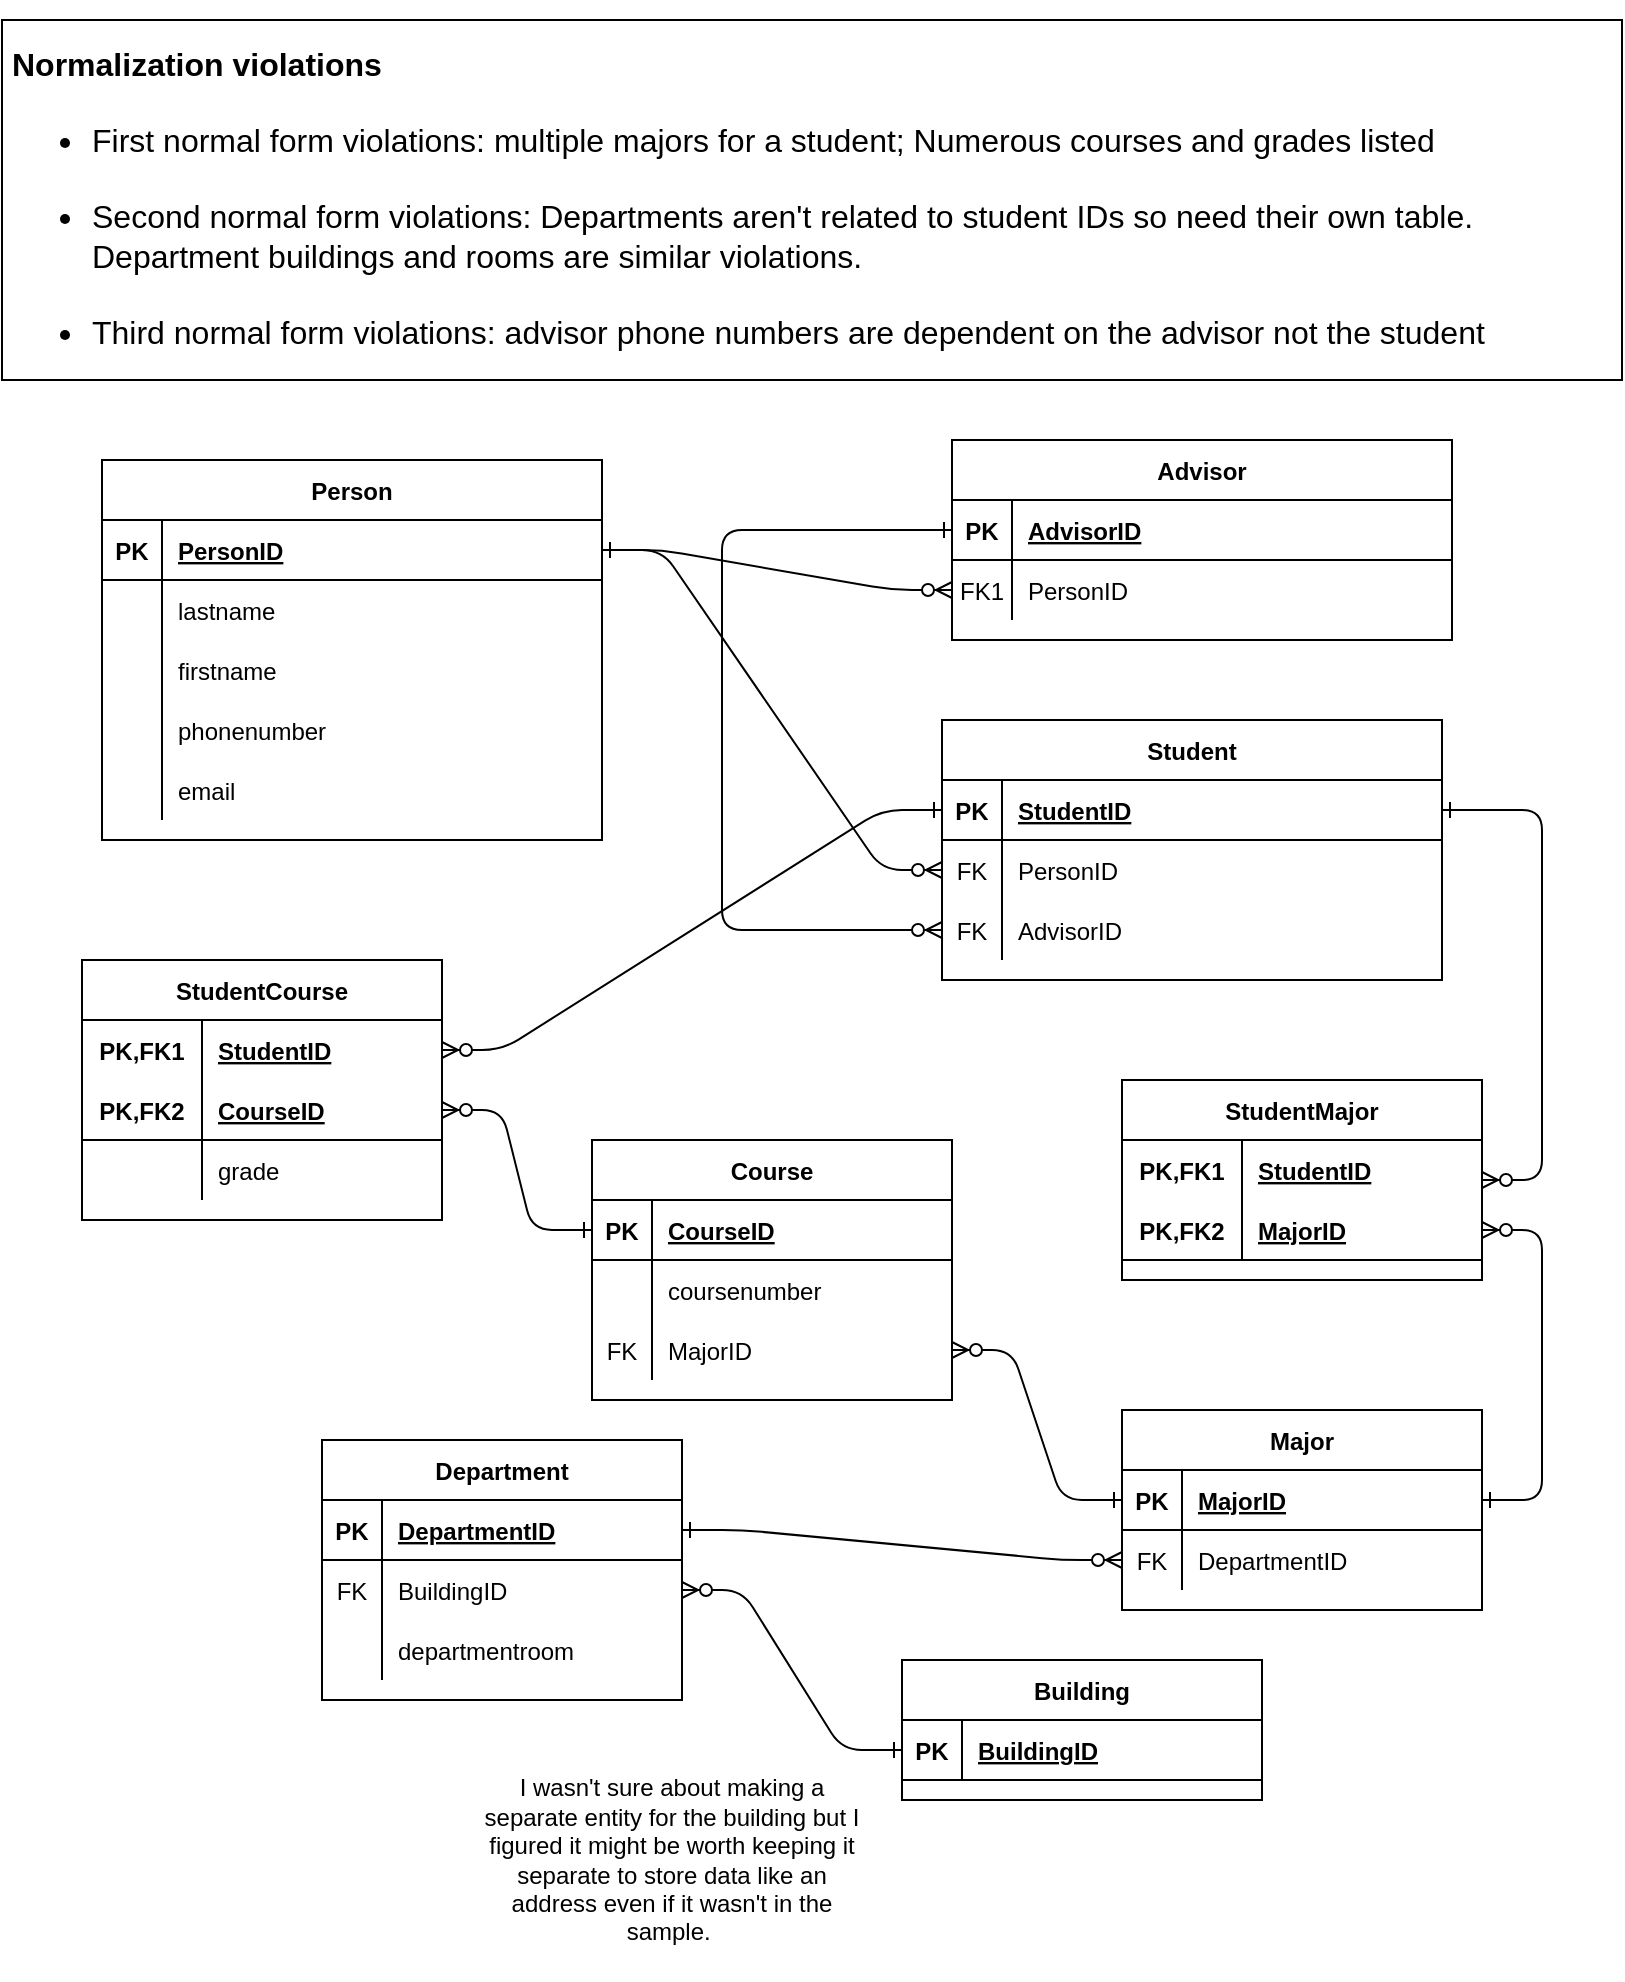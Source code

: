 <mxfile version="13.8.1" type="github">
  <diagram id="R2lEEEUBdFMjLlhIrx00" name="Page-1">
    <mxGraphModel dx="2066" dy="1118" grid="1" gridSize="10" guides="1" tooltips="1" connect="1" arrows="1" fold="1" page="1" pageScale="1" pageWidth="850" pageHeight="1100" math="0" shadow="0" extFonts="Permanent Marker^https://fonts.googleapis.com/css?family=Permanent+Marker">
      <root>
        <mxCell id="0" />
        <mxCell id="1" parent="0" />
        <mxCell id="C-vyLk0tnHw3VtMMgP7b-1" value="" style="edgeStyle=entityRelationEdgeStyle;endArrow=ERzeroToMany;startArrow=ERone;endFill=1;startFill=0;exitX=1;exitY=0.5;exitDx=0;exitDy=0;entryX=0;entryY=0.5;entryDx=0;entryDy=0;" parent="1" source="C-vyLk0tnHw3VtMMgP7b-3" target="C-vyLk0tnHw3VtMMgP7b-27" edge="1">
          <mxGeometry width="100" height="100" relative="1" as="geometry">
            <mxPoint x="340" y="720" as="sourcePoint" />
            <mxPoint x="730" y="500" as="targetPoint" />
          </mxGeometry>
        </mxCell>
        <mxCell id="C-vyLk0tnHw3VtMMgP7b-12" value="" style="edgeStyle=entityRelationEdgeStyle;endArrow=ERzeroToMany;startArrow=ERone;endFill=1;startFill=0;" parent="1" source="C-vyLk0tnHw3VtMMgP7b-3" target="C-vyLk0tnHw3VtMMgP7b-17" edge="1">
          <mxGeometry width="100" height="100" relative="1" as="geometry">
            <mxPoint x="400" y="180" as="sourcePoint" />
            <mxPoint x="460" y="205" as="targetPoint" />
          </mxGeometry>
        </mxCell>
        <mxCell id="3lUMdc_TpQhThWW97-AH-1" value="&lt;h1&gt;&lt;span&gt;&lt;font style=&quot;font-size: 16px&quot;&gt;Normalization violations&lt;/font&gt;&lt;/span&gt;&lt;/h1&gt;&lt;h1 style=&quot;font-size: 16px&quot;&gt;&lt;ul&gt;&lt;li&gt;&lt;span style=&quot;font-weight: 400&quot;&gt;First normal form violations: multiple majors for a student; Numerous courses and grades listed&lt;br&gt;&lt;br&gt;&lt;/span&gt;&lt;/li&gt;&lt;li&gt;&lt;span style=&quot;font-weight: 400&quot;&gt;Second normal form violations: Departments aren&#39;t related to student IDs so need their own table. Department buildings and rooms are similar violations.&amp;nbsp;&lt;br&gt;&lt;br&gt;&lt;/span&gt;&lt;/li&gt;&lt;li&gt;&lt;span style=&quot;font-weight: 400&quot;&gt;Third normal form violations: advisor phone numbers are dependent on the advisor not the student&lt;/span&gt;&lt;/li&gt;&lt;/ul&gt;&lt;/h1&gt;" style="text;html=1;fillColor=none;spacing=5;spacingTop=-20;whiteSpace=wrap;overflow=hidden;rounded=0;strokeColor=#000000;" parent="1" vertex="1">
          <mxGeometry x="40" y="30" width="810" height="180" as="geometry" />
        </mxCell>
        <mxCell id="3lUMdc_TpQhThWW97-AH-36" value="" style="edgeStyle=entityRelationEdgeStyle;endArrow=ERzeroToMany;startArrow=ERone;endFill=1;startFill=0;exitX=1;exitY=0.5;exitDx=0;exitDy=0;" parent="1" source="C-vyLk0tnHw3VtMMgP7b-24" target="3lUMdc_TpQhThWW97-AH-10" edge="1">
          <mxGeometry width="100" height="100" relative="1" as="geometry">
            <mxPoint x="50" y="540" as="sourcePoint" />
            <mxPoint x="110" y="680" as="targetPoint" />
          </mxGeometry>
        </mxCell>
        <mxCell id="3lUMdc_TpQhThWW97-AH-37" value="" style="edgeStyle=entityRelationEdgeStyle;endArrow=ERzeroToMany;startArrow=ERone;endFill=1;startFill=0;exitX=1;exitY=0.5;exitDx=0;exitDy=0;entryX=1;entryY=0.5;entryDx=0;entryDy=0;" parent="1" source="3lUMdc_TpQhThWW97-AH-24" target="3lUMdc_TpQhThWW97-AH-14" edge="1">
          <mxGeometry width="100" height="100" relative="1" as="geometry">
            <mxPoint x="290" y="690" as="sourcePoint" />
            <mxPoint x="350" y="830" as="targetPoint" />
          </mxGeometry>
        </mxCell>
        <mxCell id="3lUMdc_TpQhThWW97-AH-51" value="" style="edgeStyle=entityRelationEdgeStyle;endArrow=ERzeroToMany;startArrow=ERone;endFill=1;startFill=0;exitX=1;exitY=0.5;exitDx=0;exitDy=0;entryX=0;entryY=0.5;entryDx=0;entryDy=0;" parent="1" source="3lUMdc_TpQhThWW97-AH-39" target="3lUMdc_TpQhThWW97-AH-27" edge="1">
          <mxGeometry width="100" height="100" relative="1" as="geometry">
            <mxPoint x="460" y="800" as="sourcePoint" />
            <mxPoint x="520" y="940" as="targetPoint" />
          </mxGeometry>
        </mxCell>
        <mxCell id="3lUMdc_TpQhThWW97-AH-62" value="" style="edgeStyle=entityRelationEdgeStyle;endArrow=ERzeroToMany;startArrow=ERone;endFill=1;startFill=0;exitX=0;exitY=0.5;exitDx=0;exitDy=0;entryX=1;entryY=0.5;entryDx=0;entryDy=0;" parent="1" source="3lUMdc_TpQhThWW97-AH-53" target="3lUMdc_TpQhThWW97-AH-45" edge="1">
          <mxGeometry width="100" height="100" relative="1" as="geometry">
            <mxPoint x="310" y="590" as="sourcePoint" />
            <mxPoint x="370" y="730" as="targetPoint" />
          </mxGeometry>
        </mxCell>
        <mxCell id="3lUMdc_TpQhThWW97-AH-90" value="" style="edgeStyle=entityRelationEdgeStyle;endArrow=ERzeroToMany;startArrow=ERone;endFill=1;startFill=0;exitX=0;exitY=0.5;exitDx=0;exitDy=0;entryX=1;entryY=0.5;entryDx=0;entryDy=0;" parent="1" source="3lUMdc_TpQhThWW97-AH-24" target="3lUMdc_TpQhThWW97-AH-70" edge="1">
          <mxGeometry width="100" height="100" relative="1" as="geometry">
            <mxPoint x="310" y="600" as="sourcePoint" />
            <mxPoint x="370" y="740" as="targetPoint" />
          </mxGeometry>
        </mxCell>
        <mxCell id="3lUMdc_TpQhThWW97-AH-94" value="" style="edgeStyle=elbowEdgeStyle;endArrow=ERzeroToMany;startArrow=ERone;endFill=1;startFill=0;entryX=0;entryY=0.5;entryDx=0;entryDy=0;exitX=0;exitY=0.5;exitDx=0;exitDy=0;" parent="1" source="C-vyLk0tnHw3VtMMgP7b-14" target="3lUMdc_TpQhThWW97-AH-91" edge="1">
          <mxGeometry width="100" height="100" relative="1" as="geometry">
            <mxPoint x="410" y="320" as="sourcePoint" />
            <mxPoint x="370" y="630" as="targetPoint" />
            <Array as="points">
              <mxPoint x="400" y="450" />
            </Array>
          </mxGeometry>
        </mxCell>
        <mxCell id="3lUMdc_TpQhThWW97-AH-110" value="" style="edgeStyle=entityRelationEdgeStyle;endArrow=ERzeroToMany;startArrow=ERone;endFill=1;startFill=0;exitX=0;exitY=0.5;exitDx=0;exitDy=0;entryX=1;entryY=0.5;entryDx=0;entryDy=0;" parent="1" source="C-vyLk0tnHw3VtMMgP7b-24" target="3lUMdc_TpQhThWW97-AH-97" edge="1">
          <mxGeometry width="100" height="100" relative="1" as="geometry">
            <mxPoint x="50" y="660" as="sourcePoint" />
            <mxPoint x="110" y="800" as="targetPoint" />
          </mxGeometry>
        </mxCell>
        <mxCell id="3lUMdc_TpQhThWW97-AH-111" value="" style="edgeStyle=entityRelationEdgeStyle;endArrow=ERzeroToMany;startArrow=ERone;endFill=1;startFill=0;exitX=0;exitY=0.5;exitDx=0;exitDy=0;entryX=1;entryY=0.5;entryDx=0;entryDy=0;" parent="1" source="3lUMdc_TpQhThWW97-AH-64" target="3lUMdc_TpQhThWW97-AH-100" edge="1">
          <mxGeometry width="100" height="100" relative="1" as="geometry">
            <mxPoint x="160" y="710" as="sourcePoint" />
            <mxPoint x="220" y="850" as="targetPoint" />
          </mxGeometry>
        </mxCell>
        <mxCell id="3lUMdc_TpQhThWW97-AH-96" value="StudentCourse" style="shape=table;startSize=30;container=1;collapsible=1;childLayout=tableLayout;fixedRows=1;rowLines=0;fontStyle=1;align=center;resizeLast=1;strokeColor=#000000;" parent="1" vertex="1">
          <mxGeometry x="80" y="500" width="180" height="130" as="geometry" />
        </mxCell>
        <mxCell id="3lUMdc_TpQhThWW97-AH-97" value="" style="shape=partialRectangle;collapsible=0;dropTarget=0;pointerEvents=0;fillColor=none;top=0;left=0;bottom=0;right=0;points=[[0,0.5],[1,0.5]];portConstraint=eastwest;" parent="3lUMdc_TpQhThWW97-AH-96" vertex="1">
          <mxGeometry y="30" width="180" height="30" as="geometry" />
        </mxCell>
        <mxCell id="3lUMdc_TpQhThWW97-AH-98" value="PK,FK1" style="shape=partialRectangle;connectable=0;fillColor=none;top=0;left=0;bottom=0;right=0;fontStyle=1;overflow=hidden;" parent="3lUMdc_TpQhThWW97-AH-97" vertex="1">
          <mxGeometry width="60" height="30" as="geometry" />
        </mxCell>
        <mxCell id="3lUMdc_TpQhThWW97-AH-99" value="StudentID" style="shape=partialRectangle;connectable=0;fillColor=none;top=0;left=0;bottom=0;right=0;align=left;spacingLeft=6;fontStyle=5;overflow=hidden;" parent="3lUMdc_TpQhThWW97-AH-97" vertex="1">
          <mxGeometry x="60" width="120" height="30" as="geometry" />
        </mxCell>
        <mxCell id="3lUMdc_TpQhThWW97-AH-100" value="" style="shape=partialRectangle;collapsible=0;dropTarget=0;pointerEvents=0;fillColor=none;top=0;left=0;bottom=1;right=0;points=[[0,0.5],[1,0.5]];portConstraint=eastwest;" parent="3lUMdc_TpQhThWW97-AH-96" vertex="1">
          <mxGeometry y="60" width="180" height="30" as="geometry" />
        </mxCell>
        <mxCell id="3lUMdc_TpQhThWW97-AH-101" value="PK,FK2" style="shape=partialRectangle;connectable=0;fillColor=none;top=0;left=0;bottom=0;right=0;fontStyle=1;overflow=hidden;" parent="3lUMdc_TpQhThWW97-AH-100" vertex="1">
          <mxGeometry width="60" height="30" as="geometry" />
        </mxCell>
        <mxCell id="3lUMdc_TpQhThWW97-AH-102" value="CourseID" style="shape=partialRectangle;connectable=0;fillColor=none;top=0;left=0;bottom=0;right=0;align=left;spacingLeft=6;fontStyle=5;overflow=hidden;" parent="3lUMdc_TpQhThWW97-AH-100" vertex="1">
          <mxGeometry x="60" width="120" height="30" as="geometry" />
        </mxCell>
        <mxCell id="3lUMdc_TpQhThWW97-AH-107" value="" style="shape=partialRectangle;collapsible=0;dropTarget=0;pointerEvents=0;fillColor=none;top=0;left=0;bottom=0;right=0;points=[[0,0.5],[1,0.5]];portConstraint=eastwest;" parent="3lUMdc_TpQhThWW97-AH-96" vertex="1">
          <mxGeometry y="90" width="180" height="30" as="geometry" />
        </mxCell>
        <mxCell id="3lUMdc_TpQhThWW97-AH-108" value="" style="shape=partialRectangle;connectable=0;fillColor=none;top=0;left=0;bottom=0;right=0;editable=1;overflow=hidden;" parent="3lUMdc_TpQhThWW97-AH-107" vertex="1">
          <mxGeometry width="60" height="30" as="geometry" />
        </mxCell>
        <mxCell id="3lUMdc_TpQhThWW97-AH-109" value="grade" style="shape=partialRectangle;connectable=0;fillColor=none;top=0;left=0;bottom=0;right=0;align=left;spacingLeft=6;overflow=hidden;" parent="3lUMdc_TpQhThWW97-AH-107" vertex="1">
          <mxGeometry x="60" width="120" height="30" as="geometry" />
        </mxCell>
        <mxCell id="3lUMdc_TpQhThWW97-AH-63" value="Course" style="shape=table;startSize=30;container=1;collapsible=1;childLayout=tableLayout;fixedRows=1;rowLines=0;fontStyle=1;align=center;resizeLast=1;strokeColor=#000000;" parent="1" vertex="1">
          <mxGeometry x="335" y="590" width="180" height="130" as="geometry" />
        </mxCell>
        <mxCell id="3lUMdc_TpQhThWW97-AH-64" value="" style="shape=partialRectangle;collapsible=0;dropTarget=0;pointerEvents=0;fillColor=none;top=0;left=0;bottom=1;right=0;points=[[0,0.5],[1,0.5]];portConstraint=eastwest;" parent="3lUMdc_TpQhThWW97-AH-63" vertex="1">
          <mxGeometry y="30" width="180" height="30" as="geometry" />
        </mxCell>
        <mxCell id="3lUMdc_TpQhThWW97-AH-65" value="PK" style="shape=partialRectangle;connectable=0;fillColor=none;top=0;left=0;bottom=0;right=0;fontStyle=1;overflow=hidden;" parent="3lUMdc_TpQhThWW97-AH-64" vertex="1">
          <mxGeometry width="30" height="30" as="geometry" />
        </mxCell>
        <mxCell id="3lUMdc_TpQhThWW97-AH-66" value="CourseID" style="shape=partialRectangle;connectable=0;fillColor=none;top=0;left=0;bottom=0;right=0;align=left;spacingLeft=6;fontStyle=5;overflow=hidden;" parent="3lUMdc_TpQhThWW97-AH-64" vertex="1">
          <mxGeometry x="30" width="150" height="30" as="geometry" />
        </mxCell>
        <mxCell id="3lUMdc_TpQhThWW97-AH-67" value="" style="shape=partialRectangle;collapsible=0;dropTarget=0;pointerEvents=0;fillColor=none;top=0;left=0;bottom=0;right=0;points=[[0,0.5],[1,0.5]];portConstraint=eastwest;" parent="3lUMdc_TpQhThWW97-AH-63" vertex="1">
          <mxGeometry y="60" width="180" height="30" as="geometry" />
        </mxCell>
        <mxCell id="3lUMdc_TpQhThWW97-AH-68" value="" style="shape=partialRectangle;connectable=0;fillColor=none;top=0;left=0;bottom=0;right=0;editable=1;overflow=hidden;" parent="3lUMdc_TpQhThWW97-AH-67" vertex="1">
          <mxGeometry width="30" height="30" as="geometry" />
        </mxCell>
        <mxCell id="3lUMdc_TpQhThWW97-AH-69" value="coursenumber" style="shape=partialRectangle;connectable=0;fillColor=none;top=0;left=0;bottom=0;right=0;align=left;spacingLeft=6;overflow=hidden;" parent="3lUMdc_TpQhThWW97-AH-67" vertex="1">
          <mxGeometry x="30" width="150" height="30" as="geometry" />
        </mxCell>
        <mxCell id="3lUMdc_TpQhThWW97-AH-70" value="" style="shape=partialRectangle;collapsible=0;dropTarget=0;pointerEvents=0;fillColor=none;top=0;left=0;bottom=0;right=0;points=[[0,0.5],[1,0.5]];portConstraint=eastwest;" parent="3lUMdc_TpQhThWW97-AH-63" vertex="1">
          <mxGeometry y="90" width="180" height="30" as="geometry" />
        </mxCell>
        <mxCell id="3lUMdc_TpQhThWW97-AH-71" value="FK" style="shape=partialRectangle;connectable=0;fillColor=none;top=0;left=0;bottom=0;right=0;editable=1;overflow=hidden;" parent="3lUMdc_TpQhThWW97-AH-70" vertex="1">
          <mxGeometry width="30" height="30" as="geometry" />
        </mxCell>
        <mxCell id="3lUMdc_TpQhThWW97-AH-72" value="MajorID" style="shape=partialRectangle;connectable=0;fillColor=none;top=0;left=0;bottom=0;right=0;align=left;spacingLeft=6;overflow=hidden;" parent="3lUMdc_TpQhThWW97-AH-70" vertex="1">
          <mxGeometry x="30" width="150" height="30" as="geometry" />
        </mxCell>
        <mxCell id="3lUMdc_TpQhThWW97-AH-38" value="Department" style="shape=table;startSize=30;container=1;collapsible=1;childLayout=tableLayout;fixedRows=1;rowLines=0;fontStyle=1;align=center;resizeLast=1;strokeColor=#000000;" parent="1" vertex="1">
          <mxGeometry x="200" y="740" width="180" height="130" as="geometry" />
        </mxCell>
        <mxCell id="3lUMdc_TpQhThWW97-AH-39" value="" style="shape=partialRectangle;collapsible=0;dropTarget=0;pointerEvents=0;fillColor=none;top=0;left=0;bottom=1;right=0;points=[[0,0.5],[1,0.5]];portConstraint=eastwest;" parent="3lUMdc_TpQhThWW97-AH-38" vertex="1">
          <mxGeometry y="30" width="180" height="30" as="geometry" />
        </mxCell>
        <mxCell id="3lUMdc_TpQhThWW97-AH-40" value="PK" style="shape=partialRectangle;connectable=0;fillColor=none;top=0;left=0;bottom=0;right=0;fontStyle=1;overflow=hidden;" parent="3lUMdc_TpQhThWW97-AH-39" vertex="1">
          <mxGeometry width="30" height="30" as="geometry" />
        </mxCell>
        <mxCell id="3lUMdc_TpQhThWW97-AH-41" value="DepartmentID" style="shape=partialRectangle;connectable=0;fillColor=none;top=0;left=0;bottom=0;right=0;align=left;spacingLeft=6;fontStyle=5;overflow=hidden;" parent="3lUMdc_TpQhThWW97-AH-39" vertex="1">
          <mxGeometry x="30" width="150" height="30" as="geometry" />
        </mxCell>
        <mxCell id="3lUMdc_TpQhThWW97-AH-45" value="" style="shape=partialRectangle;collapsible=0;dropTarget=0;pointerEvents=0;fillColor=none;top=0;left=0;bottom=0;right=0;points=[[0,0.5],[1,0.5]];portConstraint=eastwest;" parent="3lUMdc_TpQhThWW97-AH-38" vertex="1">
          <mxGeometry y="60" width="180" height="30" as="geometry" />
        </mxCell>
        <mxCell id="3lUMdc_TpQhThWW97-AH-46" value="FK" style="shape=partialRectangle;connectable=0;fillColor=none;top=0;left=0;bottom=0;right=0;editable=1;overflow=hidden;" parent="3lUMdc_TpQhThWW97-AH-45" vertex="1">
          <mxGeometry width="30" height="30" as="geometry" />
        </mxCell>
        <mxCell id="3lUMdc_TpQhThWW97-AH-47" value="BuildingID" style="shape=partialRectangle;connectable=0;fillColor=none;top=0;left=0;bottom=0;right=0;align=left;spacingLeft=6;overflow=hidden;" parent="3lUMdc_TpQhThWW97-AH-45" vertex="1">
          <mxGeometry x="30" width="150" height="30" as="geometry" />
        </mxCell>
        <mxCell id="3lUMdc_TpQhThWW97-AH-48" value="" style="shape=partialRectangle;collapsible=0;dropTarget=0;pointerEvents=0;fillColor=none;top=0;left=0;bottom=0;right=0;points=[[0,0.5],[1,0.5]];portConstraint=eastwest;" parent="3lUMdc_TpQhThWW97-AH-38" vertex="1">
          <mxGeometry y="90" width="180" height="30" as="geometry" />
        </mxCell>
        <mxCell id="3lUMdc_TpQhThWW97-AH-49" value="" style="shape=partialRectangle;connectable=0;fillColor=none;top=0;left=0;bottom=0;right=0;editable=1;overflow=hidden;" parent="3lUMdc_TpQhThWW97-AH-48" vertex="1">
          <mxGeometry width="30" height="30" as="geometry" />
        </mxCell>
        <mxCell id="3lUMdc_TpQhThWW97-AH-50" value="departmentroom" style="shape=partialRectangle;connectable=0;fillColor=none;top=0;left=0;bottom=0;right=0;align=left;spacingLeft=6;overflow=hidden;" parent="3lUMdc_TpQhThWW97-AH-48" vertex="1">
          <mxGeometry x="30" width="150" height="30" as="geometry" />
        </mxCell>
        <mxCell id="3lUMdc_TpQhThWW97-AH-23" value="Major" style="shape=table;startSize=30;container=1;collapsible=1;childLayout=tableLayout;fixedRows=1;rowLines=0;fontStyle=1;align=center;resizeLast=1;strokeColor=#000000;" parent="1" vertex="1">
          <mxGeometry x="600" y="725" width="180" height="100" as="geometry" />
        </mxCell>
        <mxCell id="3lUMdc_TpQhThWW97-AH-24" value="" style="shape=partialRectangle;collapsible=0;dropTarget=0;pointerEvents=0;fillColor=none;top=0;left=0;bottom=1;right=0;points=[[0,0.5],[1,0.5]];portConstraint=eastwest;" parent="3lUMdc_TpQhThWW97-AH-23" vertex="1">
          <mxGeometry y="30" width="180" height="30" as="geometry" />
        </mxCell>
        <mxCell id="3lUMdc_TpQhThWW97-AH-25" value="PK" style="shape=partialRectangle;connectable=0;fillColor=none;top=0;left=0;bottom=0;right=0;fontStyle=1;overflow=hidden;" parent="3lUMdc_TpQhThWW97-AH-24" vertex="1">
          <mxGeometry width="30" height="30" as="geometry" />
        </mxCell>
        <mxCell id="3lUMdc_TpQhThWW97-AH-26" value="MajorID" style="shape=partialRectangle;connectable=0;fillColor=none;top=0;left=0;bottom=0;right=0;align=left;spacingLeft=6;fontStyle=5;overflow=hidden;" parent="3lUMdc_TpQhThWW97-AH-24" vertex="1">
          <mxGeometry x="30" width="150" height="30" as="geometry" />
        </mxCell>
        <mxCell id="3lUMdc_TpQhThWW97-AH-27" value="" style="shape=partialRectangle;collapsible=0;dropTarget=0;pointerEvents=0;fillColor=none;top=0;left=0;bottom=0;right=0;points=[[0,0.5],[1,0.5]];portConstraint=eastwest;" parent="3lUMdc_TpQhThWW97-AH-23" vertex="1">
          <mxGeometry y="60" width="180" height="30" as="geometry" />
        </mxCell>
        <mxCell id="3lUMdc_TpQhThWW97-AH-28" value="FK" style="shape=partialRectangle;connectable=0;fillColor=none;top=0;left=0;bottom=0;right=0;editable=1;overflow=hidden;" parent="3lUMdc_TpQhThWW97-AH-27" vertex="1">
          <mxGeometry width="30" height="30" as="geometry" />
        </mxCell>
        <mxCell id="3lUMdc_TpQhThWW97-AH-29" value="DepartmentID" style="shape=partialRectangle;connectable=0;fillColor=none;top=0;left=0;bottom=0;right=0;align=left;spacingLeft=6;overflow=hidden;" parent="3lUMdc_TpQhThWW97-AH-27" vertex="1">
          <mxGeometry x="30" width="150" height="30" as="geometry" />
        </mxCell>
        <mxCell id="3lUMdc_TpQhThWW97-AH-52" value="Building" style="shape=table;startSize=30;container=1;collapsible=1;childLayout=tableLayout;fixedRows=1;rowLines=0;fontStyle=1;align=center;resizeLast=1;strokeColor=#000000;" parent="1" vertex="1">
          <mxGeometry x="490" y="850" width="180" height="70" as="geometry" />
        </mxCell>
        <mxCell id="3lUMdc_TpQhThWW97-AH-53" value="" style="shape=partialRectangle;collapsible=0;dropTarget=0;pointerEvents=0;fillColor=none;top=0;left=0;bottom=1;right=0;points=[[0,0.5],[1,0.5]];portConstraint=eastwest;" parent="3lUMdc_TpQhThWW97-AH-52" vertex="1">
          <mxGeometry y="30" width="180" height="30" as="geometry" />
        </mxCell>
        <mxCell id="3lUMdc_TpQhThWW97-AH-54" value="PK" style="shape=partialRectangle;connectable=0;fillColor=none;top=0;left=0;bottom=0;right=0;fontStyle=1;overflow=hidden;" parent="3lUMdc_TpQhThWW97-AH-53" vertex="1">
          <mxGeometry width="30" height="30" as="geometry" />
        </mxCell>
        <mxCell id="3lUMdc_TpQhThWW97-AH-55" value="BuildingID" style="shape=partialRectangle;connectable=0;fillColor=none;top=0;left=0;bottom=0;right=0;align=left;spacingLeft=6;fontStyle=5;overflow=hidden;" parent="3lUMdc_TpQhThWW97-AH-53" vertex="1">
          <mxGeometry x="30" width="150" height="30" as="geometry" />
        </mxCell>
        <mxCell id="C-vyLk0tnHw3VtMMgP7b-13" value="Advisor" style="shape=table;startSize=30;container=1;collapsible=1;childLayout=tableLayout;fixedRows=1;rowLines=0;fontStyle=1;align=center;resizeLast=1;" parent="1" vertex="1">
          <mxGeometry x="515" y="240" width="250" height="100" as="geometry" />
        </mxCell>
        <mxCell id="C-vyLk0tnHw3VtMMgP7b-14" value="" style="shape=partialRectangle;collapsible=0;dropTarget=0;pointerEvents=0;fillColor=none;points=[[0,0.5],[1,0.5]];portConstraint=eastwest;top=0;left=0;right=0;bottom=1;" parent="C-vyLk0tnHw3VtMMgP7b-13" vertex="1">
          <mxGeometry y="30" width="250" height="30" as="geometry" />
        </mxCell>
        <mxCell id="C-vyLk0tnHw3VtMMgP7b-15" value="PK" style="shape=partialRectangle;overflow=hidden;connectable=0;fillColor=none;top=0;left=0;bottom=0;right=0;fontStyle=1;" parent="C-vyLk0tnHw3VtMMgP7b-14" vertex="1">
          <mxGeometry width="30" height="30" as="geometry" />
        </mxCell>
        <mxCell id="C-vyLk0tnHw3VtMMgP7b-16" value="AdvisorID" style="shape=partialRectangle;overflow=hidden;connectable=0;fillColor=none;top=0;left=0;bottom=0;right=0;align=left;spacingLeft=6;fontStyle=5;" parent="C-vyLk0tnHw3VtMMgP7b-14" vertex="1">
          <mxGeometry x="30" width="220" height="30" as="geometry" />
        </mxCell>
        <mxCell id="C-vyLk0tnHw3VtMMgP7b-17" value="" style="shape=partialRectangle;collapsible=0;dropTarget=0;pointerEvents=0;fillColor=none;points=[[0,0.5],[1,0.5]];portConstraint=eastwest;top=0;left=0;right=0;bottom=0;" parent="C-vyLk0tnHw3VtMMgP7b-13" vertex="1">
          <mxGeometry y="60" width="250" height="30" as="geometry" />
        </mxCell>
        <mxCell id="C-vyLk0tnHw3VtMMgP7b-18" value="FK1" style="shape=partialRectangle;overflow=hidden;connectable=0;fillColor=none;top=0;left=0;bottom=0;right=0;" parent="C-vyLk0tnHw3VtMMgP7b-17" vertex="1">
          <mxGeometry width="30" height="30" as="geometry" />
        </mxCell>
        <mxCell id="C-vyLk0tnHw3VtMMgP7b-19" value="PersonID" style="shape=partialRectangle;overflow=hidden;connectable=0;fillColor=none;top=0;left=0;bottom=0;right=0;align=left;spacingLeft=6;" parent="C-vyLk0tnHw3VtMMgP7b-17" vertex="1">
          <mxGeometry x="30" width="220" height="30" as="geometry" />
        </mxCell>
        <mxCell id="C-vyLk0tnHw3VtMMgP7b-23" value="Student" style="shape=table;startSize=30;container=1;collapsible=1;childLayout=tableLayout;fixedRows=1;rowLines=0;fontStyle=1;align=center;resizeLast=1;" parent="1" vertex="1">
          <mxGeometry x="510" y="380" width="250" height="130" as="geometry" />
        </mxCell>
        <mxCell id="C-vyLk0tnHw3VtMMgP7b-24" value="" style="shape=partialRectangle;collapsible=0;dropTarget=0;pointerEvents=0;fillColor=none;points=[[0,0.5],[1,0.5]];portConstraint=eastwest;top=0;left=0;right=0;bottom=1;" parent="C-vyLk0tnHw3VtMMgP7b-23" vertex="1">
          <mxGeometry y="30" width="250" height="30" as="geometry" />
        </mxCell>
        <mxCell id="C-vyLk0tnHw3VtMMgP7b-25" value="PK" style="shape=partialRectangle;overflow=hidden;connectable=0;fillColor=none;top=0;left=0;bottom=0;right=0;fontStyle=1;" parent="C-vyLk0tnHw3VtMMgP7b-24" vertex="1">
          <mxGeometry width="30" height="30" as="geometry" />
        </mxCell>
        <mxCell id="C-vyLk0tnHw3VtMMgP7b-26" value="StudentID" style="shape=partialRectangle;overflow=hidden;connectable=0;fillColor=none;top=0;left=0;bottom=0;right=0;align=left;spacingLeft=6;fontStyle=5;" parent="C-vyLk0tnHw3VtMMgP7b-24" vertex="1">
          <mxGeometry x="30" width="220" height="30" as="geometry" />
        </mxCell>
        <mxCell id="C-vyLk0tnHw3VtMMgP7b-27" value="" style="shape=partialRectangle;collapsible=0;dropTarget=0;pointerEvents=0;fillColor=none;points=[[0,0.5],[1,0.5]];portConstraint=eastwest;top=0;left=0;right=0;bottom=0;" parent="C-vyLk0tnHw3VtMMgP7b-23" vertex="1">
          <mxGeometry y="60" width="250" height="30" as="geometry" />
        </mxCell>
        <mxCell id="C-vyLk0tnHw3VtMMgP7b-28" value="FK" style="shape=partialRectangle;overflow=hidden;connectable=0;fillColor=none;top=0;left=0;bottom=0;right=0;" parent="C-vyLk0tnHw3VtMMgP7b-27" vertex="1">
          <mxGeometry width="30" height="30" as="geometry" />
        </mxCell>
        <mxCell id="C-vyLk0tnHw3VtMMgP7b-29" value="PersonID" style="shape=partialRectangle;overflow=hidden;connectable=0;fillColor=none;top=0;left=0;bottom=0;right=0;align=left;spacingLeft=6;" parent="C-vyLk0tnHw3VtMMgP7b-27" vertex="1">
          <mxGeometry x="30" width="220" height="30" as="geometry" />
        </mxCell>
        <mxCell id="3lUMdc_TpQhThWW97-AH-91" style="shape=partialRectangle;collapsible=0;dropTarget=0;pointerEvents=0;fillColor=none;points=[[0,0.5],[1,0.5]];portConstraint=eastwest;top=0;left=0;right=0;bottom=0;" parent="C-vyLk0tnHw3VtMMgP7b-23" vertex="1">
          <mxGeometry y="90" width="250" height="30" as="geometry" />
        </mxCell>
        <mxCell id="3lUMdc_TpQhThWW97-AH-92" value="FK" style="shape=partialRectangle;overflow=hidden;connectable=0;fillColor=none;top=0;left=0;bottom=0;right=0;" parent="3lUMdc_TpQhThWW97-AH-91" vertex="1">
          <mxGeometry width="30" height="30" as="geometry" />
        </mxCell>
        <mxCell id="3lUMdc_TpQhThWW97-AH-93" value="AdvisorID" style="shape=partialRectangle;overflow=hidden;connectable=0;fillColor=none;top=0;left=0;bottom=0;right=0;align=left;spacingLeft=6;" parent="3lUMdc_TpQhThWW97-AH-91" vertex="1">
          <mxGeometry x="30" width="220" height="30" as="geometry" />
        </mxCell>
        <mxCell id="3lUMdc_TpQhThWW97-AH-10" value="StudentMajor" style="shape=table;startSize=30;container=1;collapsible=1;childLayout=tableLayout;fixedRows=1;rowLines=0;fontStyle=1;align=center;resizeLast=1;strokeColor=#000000;" parent="1" vertex="1">
          <mxGeometry x="600" y="560" width="180" height="100" as="geometry" />
        </mxCell>
        <mxCell id="3lUMdc_TpQhThWW97-AH-11" value="" style="shape=partialRectangle;collapsible=0;dropTarget=0;pointerEvents=0;fillColor=none;top=0;left=0;bottom=0;right=0;points=[[0,0.5],[1,0.5]];portConstraint=eastwest;" parent="3lUMdc_TpQhThWW97-AH-10" vertex="1">
          <mxGeometry y="30" width="180" height="30" as="geometry" />
        </mxCell>
        <mxCell id="3lUMdc_TpQhThWW97-AH-12" value="PK,FK1" style="shape=partialRectangle;connectable=0;fillColor=none;top=0;left=0;bottom=0;right=0;fontStyle=1;overflow=hidden;" parent="3lUMdc_TpQhThWW97-AH-11" vertex="1">
          <mxGeometry width="60" height="30" as="geometry" />
        </mxCell>
        <mxCell id="3lUMdc_TpQhThWW97-AH-13" value="StudentID" style="shape=partialRectangle;connectable=0;fillColor=none;top=0;left=0;bottom=0;right=0;align=left;spacingLeft=6;fontStyle=5;overflow=hidden;" parent="3lUMdc_TpQhThWW97-AH-11" vertex="1">
          <mxGeometry x="60" width="120" height="30" as="geometry" />
        </mxCell>
        <mxCell id="3lUMdc_TpQhThWW97-AH-14" value="" style="shape=partialRectangle;collapsible=0;dropTarget=0;pointerEvents=0;fillColor=none;top=0;left=0;bottom=1;right=0;points=[[0,0.5],[1,0.5]];portConstraint=eastwest;" parent="3lUMdc_TpQhThWW97-AH-10" vertex="1">
          <mxGeometry y="60" width="180" height="30" as="geometry" />
        </mxCell>
        <mxCell id="3lUMdc_TpQhThWW97-AH-15" value="PK,FK2" style="shape=partialRectangle;connectable=0;fillColor=none;top=0;left=0;bottom=0;right=0;fontStyle=1;overflow=hidden;" parent="3lUMdc_TpQhThWW97-AH-14" vertex="1">
          <mxGeometry width="60" height="30" as="geometry" />
        </mxCell>
        <mxCell id="3lUMdc_TpQhThWW97-AH-16" value="MajorID" style="shape=partialRectangle;connectable=0;fillColor=none;top=0;left=0;bottom=0;right=0;align=left;spacingLeft=6;fontStyle=5;overflow=hidden;" parent="3lUMdc_TpQhThWW97-AH-14" vertex="1">
          <mxGeometry x="60" width="120" height="30" as="geometry" />
        </mxCell>
        <mxCell id="3lUMdc_TpQhThWW97-AH-118" value="I wasn&#39;t sure about making a separate entity for the building but I figured it might be worth keeping it separate to store data like an address even if it wasn&#39;t in the sample.&amp;nbsp;" style="text;html=1;strokeColor=none;fillColor=none;align=center;verticalAlign=middle;whiteSpace=wrap;rounded=0;" parent="1" vertex="1">
          <mxGeometry x="280" y="890" width="190" height="120" as="geometry" />
        </mxCell>
        <mxCell id="C-vyLk0tnHw3VtMMgP7b-2" value="Person" style="shape=table;startSize=30;container=1;collapsible=1;childLayout=tableLayout;fixedRows=1;rowLines=0;fontStyle=1;align=center;resizeLast=1;" parent="1" vertex="1">
          <mxGeometry x="90" y="250" width="250" height="190" as="geometry" />
        </mxCell>
        <mxCell id="C-vyLk0tnHw3VtMMgP7b-3" value="" style="shape=partialRectangle;collapsible=0;dropTarget=0;pointerEvents=0;fillColor=none;points=[[0,0.5],[1,0.5]];portConstraint=eastwest;top=0;left=0;right=0;bottom=1;" parent="C-vyLk0tnHw3VtMMgP7b-2" vertex="1">
          <mxGeometry y="30" width="250" height="30" as="geometry" />
        </mxCell>
        <mxCell id="C-vyLk0tnHw3VtMMgP7b-4" value="PK" style="shape=partialRectangle;overflow=hidden;connectable=0;fillColor=none;top=0;left=0;bottom=0;right=0;fontStyle=1;" parent="C-vyLk0tnHw3VtMMgP7b-3" vertex="1">
          <mxGeometry width="30" height="30" as="geometry" />
        </mxCell>
        <mxCell id="C-vyLk0tnHw3VtMMgP7b-5" value="PersonID" style="shape=partialRectangle;overflow=hidden;connectable=0;fillColor=none;top=0;left=0;bottom=0;right=0;align=left;spacingLeft=6;fontStyle=5;" parent="C-vyLk0tnHw3VtMMgP7b-3" vertex="1">
          <mxGeometry x="30" width="220" height="30" as="geometry" />
        </mxCell>
        <mxCell id="C-vyLk0tnHw3VtMMgP7b-9" value="" style="shape=partialRectangle;collapsible=0;dropTarget=0;pointerEvents=0;fillColor=none;points=[[0,0.5],[1,0.5]];portConstraint=eastwest;top=0;left=0;right=0;bottom=0;" parent="C-vyLk0tnHw3VtMMgP7b-2" vertex="1">
          <mxGeometry y="60" width="250" height="30" as="geometry" />
        </mxCell>
        <mxCell id="C-vyLk0tnHw3VtMMgP7b-10" value="" style="shape=partialRectangle;overflow=hidden;connectable=0;fillColor=none;top=0;left=0;bottom=0;right=0;" parent="C-vyLk0tnHw3VtMMgP7b-9" vertex="1">
          <mxGeometry width="30" height="30" as="geometry" />
        </mxCell>
        <mxCell id="C-vyLk0tnHw3VtMMgP7b-11" value="lastname" style="shape=partialRectangle;overflow=hidden;connectable=0;fillColor=none;top=0;left=0;bottom=0;right=0;align=left;spacingLeft=6;" parent="C-vyLk0tnHw3VtMMgP7b-9" vertex="1">
          <mxGeometry x="30" width="220" height="30" as="geometry" />
        </mxCell>
        <mxCell id="3lUMdc_TpQhThWW97-AH-2" style="shape=partialRectangle;collapsible=0;dropTarget=0;pointerEvents=0;fillColor=none;points=[[0,0.5],[1,0.5]];portConstraint=eastwest;top=0;left=0;right=0;bottom=0;" parent="C-vyLk0tnHw3VtMMgP7b-2" vertex="1">
          <mxGeometry y="90" width="250" height="30" as="geometry" />
        </mxCell>
        <mxCell id="3lUMdc_TpQhThWW97-AH-3" style="shape=partialRectangle;overflow=hidden;connectable=0;fillColor=none;top=0;left=0;bottom=0;right=0;" parent="3lUMdc_TpQhThWW97-AH-2" vertex="1">
          <mxGeometry width="30" height="30" as="geometry" />
        </mxCell>
        <mxCell id="3lUMdc_TpQhThWW97-AH-4" value="firstname" style="shape=partialRectangle;overflow=hidden;connectable=0;fillColor=none;top=0;left=0;bottom=0;right=0;align=left;spacingLeft=6;" parent="3lUMdc_TpQhThWW97-AH-2" vertex="1">
          <mxGeometry x="30" width="220" height="30" as="geometry" />
        </mxCell>
        <mxCell id="3lUMdc_TpQhThWW97-AH-112" style="shape=partialRectangle;collapsible=0;dropTarget=0;pointerEvents=0;fillColor=none;points=[[0,0.5],[1,0.5]];portConstraint=eastwest;top=0;left=0;right=0;bottom=0;" parent="C-vyLk0tnHw3VtMMgP7b-2" vertex="1">
          <mxGeometry y="120" width="250" height="30" as="geometry" />
        </mxCell>
        <mxCell id="3lUMdc_TpQhThWW97-AH-113" style="shape=partialRectangle;overflow=hidden;connectable=0;fillColor=none;top=0;left=0;bottom=0;right=0;" parent="3lUMdc_TpQhThWW97-AH-112" vertex="1">
          <mxGeometry width="30" height="30" as="geometry" />
        </mxCell>
        <mxCell id="3lUMdc_TpQhThWW97-AH-114" value="phonenumber" style="shape=partialRectangle;overflow=hidden;connectable=0;fillColor=none;top=0;left=0;bottom=0;right=0;align=left;spacingLeft=6;" parent="3lUMdc_TpQhThWW97-AH-112" vertex="1">
          <mxGeometry x="30" width="220" height="30" as="geometry" />
        </mxCell>
        <mxCell id="3lUMdc_TpQhThWW97-AH-115" style="shape=partialRectangle;collapsible=0;dropTarget=0;pointerEvents=0;fillColor=none;points=[[0,0.5],[1,0.5]];portConstraint=eastwest;top=0;left=0;right=0;bottom=0;" parent="C-vyLk0tnHw3VtMMgP7b-2" vertex="1">
          <mxGeometry y="150" width="250" height="30" as="geometry" />
        </mxCell>
        <mxCell id="3lUMdc_TpQhThWW97-AH-116" style="shape=partialRectangle;overflow=hidden;connectable=0;fillColor=none;top=0;left=0;bottom=0;right=0;" parent="3lUMdc_TpQhThWW97-AH-115" vertex="1">
          <mxGeometry width="30" height="30" as="geometry" />
        </mxCell>
        <mxCell id="3lUMdc_TpQhThWW97-AH-117" value="email" style="shape=partialRectangle;overflow=hidden;connectable=0;fillColor=none;top=0;left=0;bottom=0;right=0;align=left;spacingLeft=6;" parent="3lUMdc_TpQhThWW97-AH-115" vertex="1">
          <mxGeometry x="30" width="220" height="30" as="geometry" />
        </mxCell>
      </root>
    </mxGraphModel>
  </diagram>
</mxfile>
